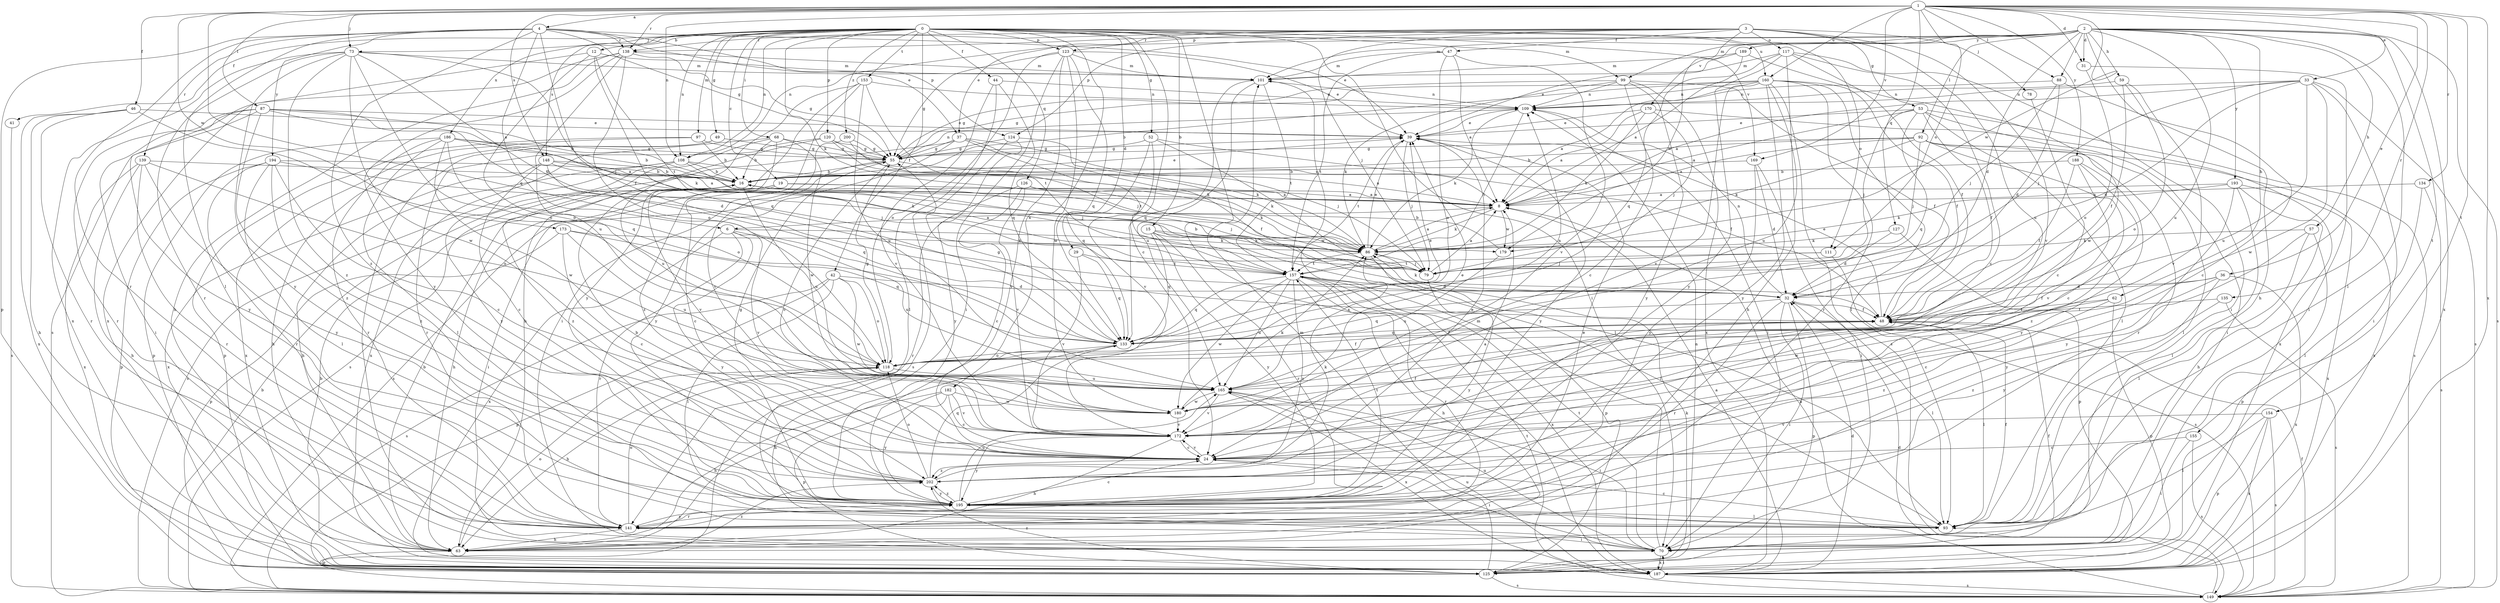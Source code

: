 strict digraph  {
0;
1;
2;
3;
4;
6;
8;
12;
15;
16;
19;
24;
29;
31;
32;
33;
36;
37;
39;
41;
42;
44;
46;
47;
48;
49;
52;
53;
55;
57;
59;
62;
63;
68;
70;
73;
78;
79;
86;
87;
88;
92;
93;
97;
99;
101;
108;
109;
111;
117;
118;
120;
123;
124;
125;
126;
127;
133;
134;
135;
138;
139;
141;
148;
149;
153;
154;
155;
157;
160;
165;
169;
170;
172;
173;
179;
180;
182;
186;
187;
188;
189;
193;
194;
195;
200;
202;
0 -> 12  [label=b];
0 -> 15  [label=b];
0 -> 19  [label=c];
0 -> 24  [label=c];
0 -> 29  [label=d];
0 -> 41  [label=f];
0 -> 42  [label=f];
0 -> 44  [label=f];
0 -> 49  [label=g];
0 -> 52  [label=g];
0 -> 68  [label=i];
0 -> 70  [label=i];
0 -> 73  [label=j];
0 -> 86  [label=k];
0 -> 97  [label=m];
0 -> 99  [label=m];
0 -> 108  [label=n];
0 -> 111  [label=o];
0 -> 120  [label=p];
0 -> 123  [label=p];
0 -> 126  [label=q];
0 -> 148  [label=s];
0 -> 153  [label=t];
0 -> 160  [label=u];
0 -> 169  [label=v];
0 -> 182  [label=x];
0 -> 186  [label=x];
0 -> 187  [label=x];
0 -> 200  [label=z];
1 -> 4  [label=a];
1 -> 31  [label=d];
1 -> 33  [label=e];
1 -> 36  [label=e];
1 -> 46  [label=f];
1 -> 73  [label=j];
1 -> 87  [label=l];
1 -> 88  [label=l];
1 -> 108  [label=n];
1 -> 111  [label=o];
1 -> 127  [label=q];
1 -> 133  [label=q];
1 -> 134  [label=r];
1 -> 135  [label=r];
1 -> 138  [label=r];
1 -> 148  [label=s];
1 -> 154  [label=t];
1 -> 160  [label=u];
1 -> 169  [label=v];
1 -> 173  [label=w];
1 -> 179  [label=w];
1 -> 187  [label=x];
1 -> 188  [label=y];
2 -> 31  [label=d];
2 -> 32  [label=d];
2 -> 57  [label=h];
2 -> 59  [label=h];
2 -> 62  [label=h];
2 -> 63  [label=h];
2 -> 88  [label=l];
2 -> 92  [label=l];
2 -> 93  [label=l];
2 -> 99  [label=m];
2 -> 101  [label=m];
2 -> 108  [label=n];
2 -> 138  [label=r];
2 -> 149  [label=s];
2 -> 155  [label=t];
2 -> 165  [label=u];
2 -> 170  [label=v];
2 -> 187  [label=x];
2 -> 189  [label=y];
2 -> 193  [label=y];
3 -> 37  [label=e];
3 -> 47  [label=f];
3 -> 53  [label=g];
3 -> 78  [label=j];
3 -> 79  [label=j];
3 -> 108  [label=n];
3 -> 117  [label=o];
3 -> 123  [label=p];
3 -> 124  [label=p];
3 -> 138  [label=r];
3 -> 165  [label=u];
3 -> 172  [label=v];
3 -> 179  [label=w];
4 -> 6  [label=a];
4 -> 37  [label=e];
4 -> 39  [label=e];
4 -> 48  [label=f];
4 -> 55  [label=g];
4 -> 93  [label=l];
4 -> 124  [label=p];
4 -> 125  [label=p];
4 -> 138  [label=r];
4 -> 139  [label=r];
4 -> 141  [label=r];
4 -> 194  [label=y];
4 -> 202  [label=z];
6 -> 86  [label=k];
6 -> 141  [label=r];
6 -> 165  [label=u];
6 -> 172  [label=v];
6 -> 187  [label=x];
6 -> 195  [label=y];
8 -> 6  [label=a];
8 -> 86  [label=k];
8 -> 179  [label=w];
12 -> 101  [label=m];
12 -> 118  [label=o];
12 -> 133  [label=q];
12 -> 157  [label=t];
12 -> 187  [label=x];
15 -> 86  [label=k];
15 -> 93  [label=l];
15 -> 133  [label=q];
15 -> 141  [label=r];
15 -> 179  [label=w];
15 -> 195  [label=y];
16 -> 8  [label=a];
16 -> 39  [label=e];
16 -> 165  [label=u];
16 -> 172  [label=v];
19 -> 8  [label=a];
19 -> 24  [label=c];
19 -> 63  [label=h];
19 -> 70  [label=i];
19 -> 79  [label=j];
24 -> 55  [label=g];
24 -> 70  [label=i];
24 -> 172  [label=v];
24 -> 202  [label=z];
29 -> 133  [label=q];
29 -> 157  [label=t];
29 -> 172  [label=v];
31 -> 70  [label=i];
31 -> 118  [label=o];
32 -> 48  [label=f];
32 -> 70  [label=i];
32 -> 86  [label=k];
32 -> 93  [label=l];
32 -> 109  [label=n];
32 -> 125  [label=p];
32 -> 133  [label=q];
32 -> 141  [label=r];
33 -> 8  [label=a];
33 -> 32  [label=d];
33 -> 70  [label=i];
33 -> 79  [label=j];
33 -> 109  [label=n];
33 -> 149  [label=s];
33 -> 165  [label=u];
33 -> 180  [label=w];
36 -> 24  [label=c];
36 -> 32  [label=d];
36 -> 48  [label=f];
36 -> 187  [label=x];
36 -> 195  [label=y];
37 -> 48  [label=f];
37 -> 55  [label=g];
37 -> 79  [label=j];
37 -> 149  [label=s];
37 -> 157  [label=t];
37 -> 195  [label=y];
39 -> 55  [label=g];
39 -> 79  [label=j];
39 -> 157  [label=t];
39 -> 195  [label=y];
41 -> 149  [label=s];
42 -> 32  [label=d];
42 -> 93  [label=l];
42 -> 118  [label=o];
42 -> 125  [label=p];
42 -> 149  [label=s];
42 -> 180  [label=w];
44 -> 93  [label=l];
44 -> 109  [label=n];
44 -> 133  [label=q];
44 -> 172  [label=v];
46 -> 39  [label=e];
46 -> 63  [label=h];
46 -> 133  [label=q];
46 -> 141  [label=r];
46 -> 187  [label=x];
47 -> 8  [label=a];
47 -> 101  [label=m];
47 -> 118  [label=o];
47 -> 157  [label=t];
47 -> 172  [label=v];
48 -> 39  [label=e];
48 -> 93  [label=l];
48 -> 133  [label=q];
49 -> 55  [label=g];
49 -> 63  [label=h];
49 -> 70  [label=i];
52 -> 48  [label=f];
52 -> 55  [label=g];
52 -> 93  [label=l];
52 -> 133  [label=q];
52 -> 172  [label=v];
53 -> 8  [label=a];
53 -> 39  [label=e];
53 -> 48  [label=f];
53 -> 70  [label=i];
53 -> 79  [label=j];
53 -> 93  [label=l];
53 -> 133  [label=q];
53 -> 149  [label=s];
55 -> 16  [label=b];
55 -> 24  [label=c];
55 -> 86  [label=k];
55 -> 109  [label=n];
55 -> 149  [label=s];
57 -> 86  [label=k];
57 -> 93  [label=l];
57 -> 125  [label=p];
57 -> 195  [label=y];
59 -> 48  [label=f];
59 -> 109  [label=n];
59 -> 118  [label=o];
59 -> 172  [label=v];
62 -> 48  [label=f];
62 -> 125  [label=p];
62 -> 180  [label=w];
62 -> 202  [label=z];
63 -> 16  [label=b];
63 -> 118  [label=o];
63 -> 125  [label=p];
63 -> 202  [label=z];
68 -> 16  [label=b];
68 -> 55  [label=g];
68 -> 180  [label=w];
68 -> 187  [label=x];
68 -> 195  [label=y];
68 -> 202  [label=z];
70 -> 48  [label=f];
70 -> 101  [label=m];
70 -> 157  [label=t];
70 -> 165  [label=u];
70 -> 187  [label=x];
73 -> 79  [label=j];
73 -> 101  [label=m];
73 -> 118  [label=o];
73 -> 141  [label=r];
73 -> 157  [label=t];
73 -> 180  [label=w];
73 -> 187  [label=x];
73 -> 195  [label=y];
73 -> 202  [label=z];
78 -> 24  [label=c];
79 -> 8  [label=a];
79 -> 16  [label=b];
79 -> 195  [label=y];
86 -> 8  [label=a];
86 -> 39  [label=e];
86 -> 79  [label=j];
86 -> 125  [label=p];
86 -> 157  [label=t];
87 -> 16  [label=b];
87 -> 32  [label=d];
87 -> 39  [label=e];
87 -> 70  [label=i];
87 -> 86  [label=k];
87 -> 141  [label=r];
87 -> 195  [label=y];
87 -> 202  [label=z];
88 -> 24  [label=c];
88 -> 32  [label=d];
88 -> 79  [label=j];
88 -> 109  [label=n];
92 -> 8  [label=a];
92 -> 16  [label=b];
92 -> 24  [label=c];
92 -> 55  [label=g];
92 -> 79  [label=j];
92 -> 86  [label=k];
92 -> 93  [label=l];
92 -> 141  [label=r];
92 -> 187  [label=x];
93 -> 24  [label=c];
93 -> 48  [label=f];
97 -> 16  [label=b];
97 -> 55  [label=g];
97 -> 125  [label=p];
97 -> 187  [label=x];
99 -> 24  [label=c];
99 -> 48  [label=f];
99 -> 55  [label=g];
99 -> 86  [label=k];
99 -> 109  [label=n];
99 -> 187  [label=x];
99 -> 195  [label=y];
101 -> 109  [label=n];
101 -> 133  [label=q];
101 -> 157  [label=t];
101 -> 165  [label=u];
108 -> 8  [label=a];
108 -> 16  [label=b];
108 -> 63  [label=h];
108 -> 79  [label=j];
108 -> 149  [label=s];
108 -> 202  [label=z];
109 -> 39  [label=e];
109 -> 70  [label=i];
109 -> 86  [label=k];
109 -> 157  [label=t];
111 -> 79  [label=j];
111 -> 149  [label=s];
111 -> 157  [label=t];
117 -> 24  [label=c];
117 -> 48  [label=f];
117 -> 63  [label=h];
117 -> 70  [label=i];
117 -> 101  [label=m];
117 -> 133  [label=q];
117 -> 195  [label=y];
118 -> 48  [label=f];
118 -> 55  [label=g];
118 -> 63  [label=h];
118 -> 109  [label=n];
118 -> 165  [label=u];
120 -> 8  [label=a];
120 -> 55  [label=g];
120 -> 86  [label=k];
120 -> 141  [label=r];
120 -> 165  [label=u];
123 -> 39  [label=e];
123 -> 55  [label=g];
123 -> 70  [label=i];
123 -> 101  [label=m];
123 -> 118  [label=o];
123 -> 133  [label=q];
123 -> 180  [label=w];
123 -> 195  [label=y];
124 -> 55  [label=g];
124 -> 86  [label=k];
124 -> 149  [label=s];
124 -> 195  [label=y];
125 -> 86  [label=k];
125 -> 101  [label=m];
125 -> 109  [label=n];
125 -> 149  [label=s];
125 -> 202  [label=z];
126 -> 8  [label=a];
126 -> 24  [label=c];
126 -> 86  [label=k];
126 -> 141  [label=r];
126 -> 172  [label=v];
127 -> 32  [label=d];
127 -> 86  [label=k];
127 -> 125  [label=p];
133 -> 39  [label=e];
133 -> 48  [label=f];
133 -> 55  [label=g];
133 -> 63  [label=h];
133 -> 118  [label=o];
134 -> 8  [label=a];
134 -> 93  [label=l];
134 -> 149  [label=s];
135 -> 48  [label=f];
135 -> 149  [label=s];
135 -> 202  [label=z];
138 -> 55  [label=g];
138 -> 63  [label=h];
138 -> 101  [label=m];
138 -> 118  [label=o];
138 -> 149  [label=s];
138 -> 165  [label=u];
138 -> 195  [label=y];
139 -> 16  [label=b];
139 -> 63  [label=h];
139 -> 118  [label=o];
139 -> 141  [label=r];
139 -> 187  [label=x];
139 -> 195  [label=y];
141 -> 39  [label=e];
141 -> 63  [label=h];
141 -> 70  [label=i];
141 -> 118  [label=o];
141 -> 195  [label=y];
148 -> 8  [label=a];
148 -> 16  [label=b];
148 -> 24  [label=c];
148 -> 79  [label=j];
148 -> 133  [label=q];
148 -> 187  [label=x];
149 -> 8  [label=a];
149 -> 16  [label=b];
149 -> 32  [label=d];
149 -> 48  [label=f];
149 -> 157  [label=t];
153 -> 63  [label=h];
153 -> 70  [label=i];
153 -> 109  [label=n];
153 -> 157  [label=t];
153 -> 165  [label=u];
153 -> 195  [label=y];
154 -> 93  [label=l];
154 -> 125  [label=p];
154 -> 149  [label=s];
154 -> 172  [label=v];
154 -> 187  [label=x];
155 -> 24  [label=c];
155 -> 70  [label=i];
155 -> 149  [label=s];
157 -> 32  [label=d];
157 -> 63  [label=h];
157 -> 133  [label=q];
157 -> 141  [label=r];
157 -> 165  [label=u];
157 -> 180  [label=w];
157 -> 187  [label=x];
157 -> 202  [label=z];
160 -> 8  [label=a];
160 -> 16  [label=b];
160 -> 48  [label=f];
160 -> 55  [label=g];
160 -> 93  [label=l];
160 -> 109  [label=n];
160 -> 141  [label=r];
160 -> 149  [label=s];
160 -> 165  [label=u];
160 -> 172  [label=v];
160 -> 195  [label=y];
165 -> 70  [label=i];
165 -> 172  [label=v];
165 -> 180  [label=w];
165 -> 187  [label=x];
169 -> 16  [label=b];
169 -> 32  [label=d];
169 -> 70  [label=i];
169 -> 195  [label=y];
170 -> 8  [label=a];
170 -> 39  [label=e];
170 -> 79  [label=j];
170 -> 86  [label=k];
170 -> 187  [label=x];
172 -> 24  [label=c];
172 -> 48  [label=f];
172 -> 63  [label=h];
172 -> 195  [label=y];
173 -> 24  [label=c];
173 -> 86  [label=k];
173 -> 125  [label=p];
173 -> 133  [label=q];
173 -> 165  [label=u];
179 -> 16  [label=b];
179 -> 165  [label=u];
180 -> 39  [label=e];
180 -> 86  [label=k];
180 -> 172  [label=v];
182 -> 24  [label=c];
182 -> 63  [label=h];
182 -> 125  [label=p];
182 -> 172  [label=v];
182 -> 180  [label=w];
182 -> 195  [label=y];
186 -> 8  [label=a];
186 -> 16  [label=b];
186 -> 55  [label=g];
186 -> 93  [label=l];
186 -> 118  [label=o];
186 -> 125  [label=p];
186 -> 141  [label=r];
186 -> 180  [label=w];
187 -> 8  [label=a];
187 -> 16  [label=b];
187 -> 32  [label=d];
187 -> 70  [label=i];
187 -> 149  [label=s];
187 -> 165  [label=u];
188 -> 16  [label=b];
188 -> 48  [label=f];
188 -> 172  [label=v];
188 -> 195  [label=y];
188 -> 202  [label=z];
189 -> 8  [label=a];
189 -> 39  [label=e];
189 -> 101  [label=m];
189 -> 180  [label=w];
193 -> 8  [label=a];
193 -> 63  [label=h];
193 -> 86  [label=k];
193 -> 93  [label=l];
193 -> 187  [label=x];
193 -> 195  [label=y];
194 -> 16  [label=b];
194 -> 24  [label=c];
194 -> 86  [label=k];
194 -> 93  [label=l];
194 -> 125  [label=p];
194 -> 141  [label=r];
194 -> 202  [label=z];
195 -> 24  [label=c];
195 -> 93  [label=l];
195 -> 141  [label=r];
195 -> 157  [label=t];
195 -> 165  [label=u];
195 -> 202  [label=z];
200 -> 55  [label=g];
200 -> 79  [label=j];
200 -> 172  [label=v];
202 -> 8  [label=a];
202 -> 16  [label=b];
202 -> 39  [label=e];
202 -> 86  [label=k];
202 -> 118  [label=o];
202 -> 133  [label=q];
202 -> 195  [label=y];
}
